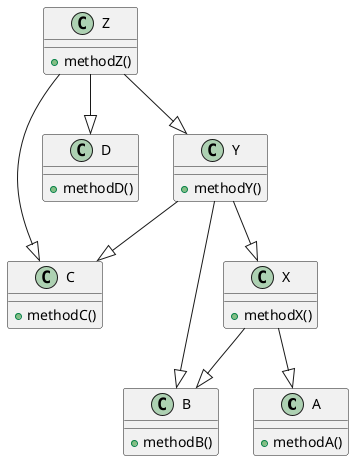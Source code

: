 @startuml
class A {
  +methodA()
}

class B {
  +methodB()
}

class C {
  +methodC()
}

class D {
  +methodD()
}

class X {
  +methodX()
}

class Y {
  +methodY()
}

class Z {
  +methodZ()
}

X --|> A
X --|> B
Y --|> B
Y --|> C
Z --|> C
Z --|> D
Y --|> X
Z --|> Y
@enduml
